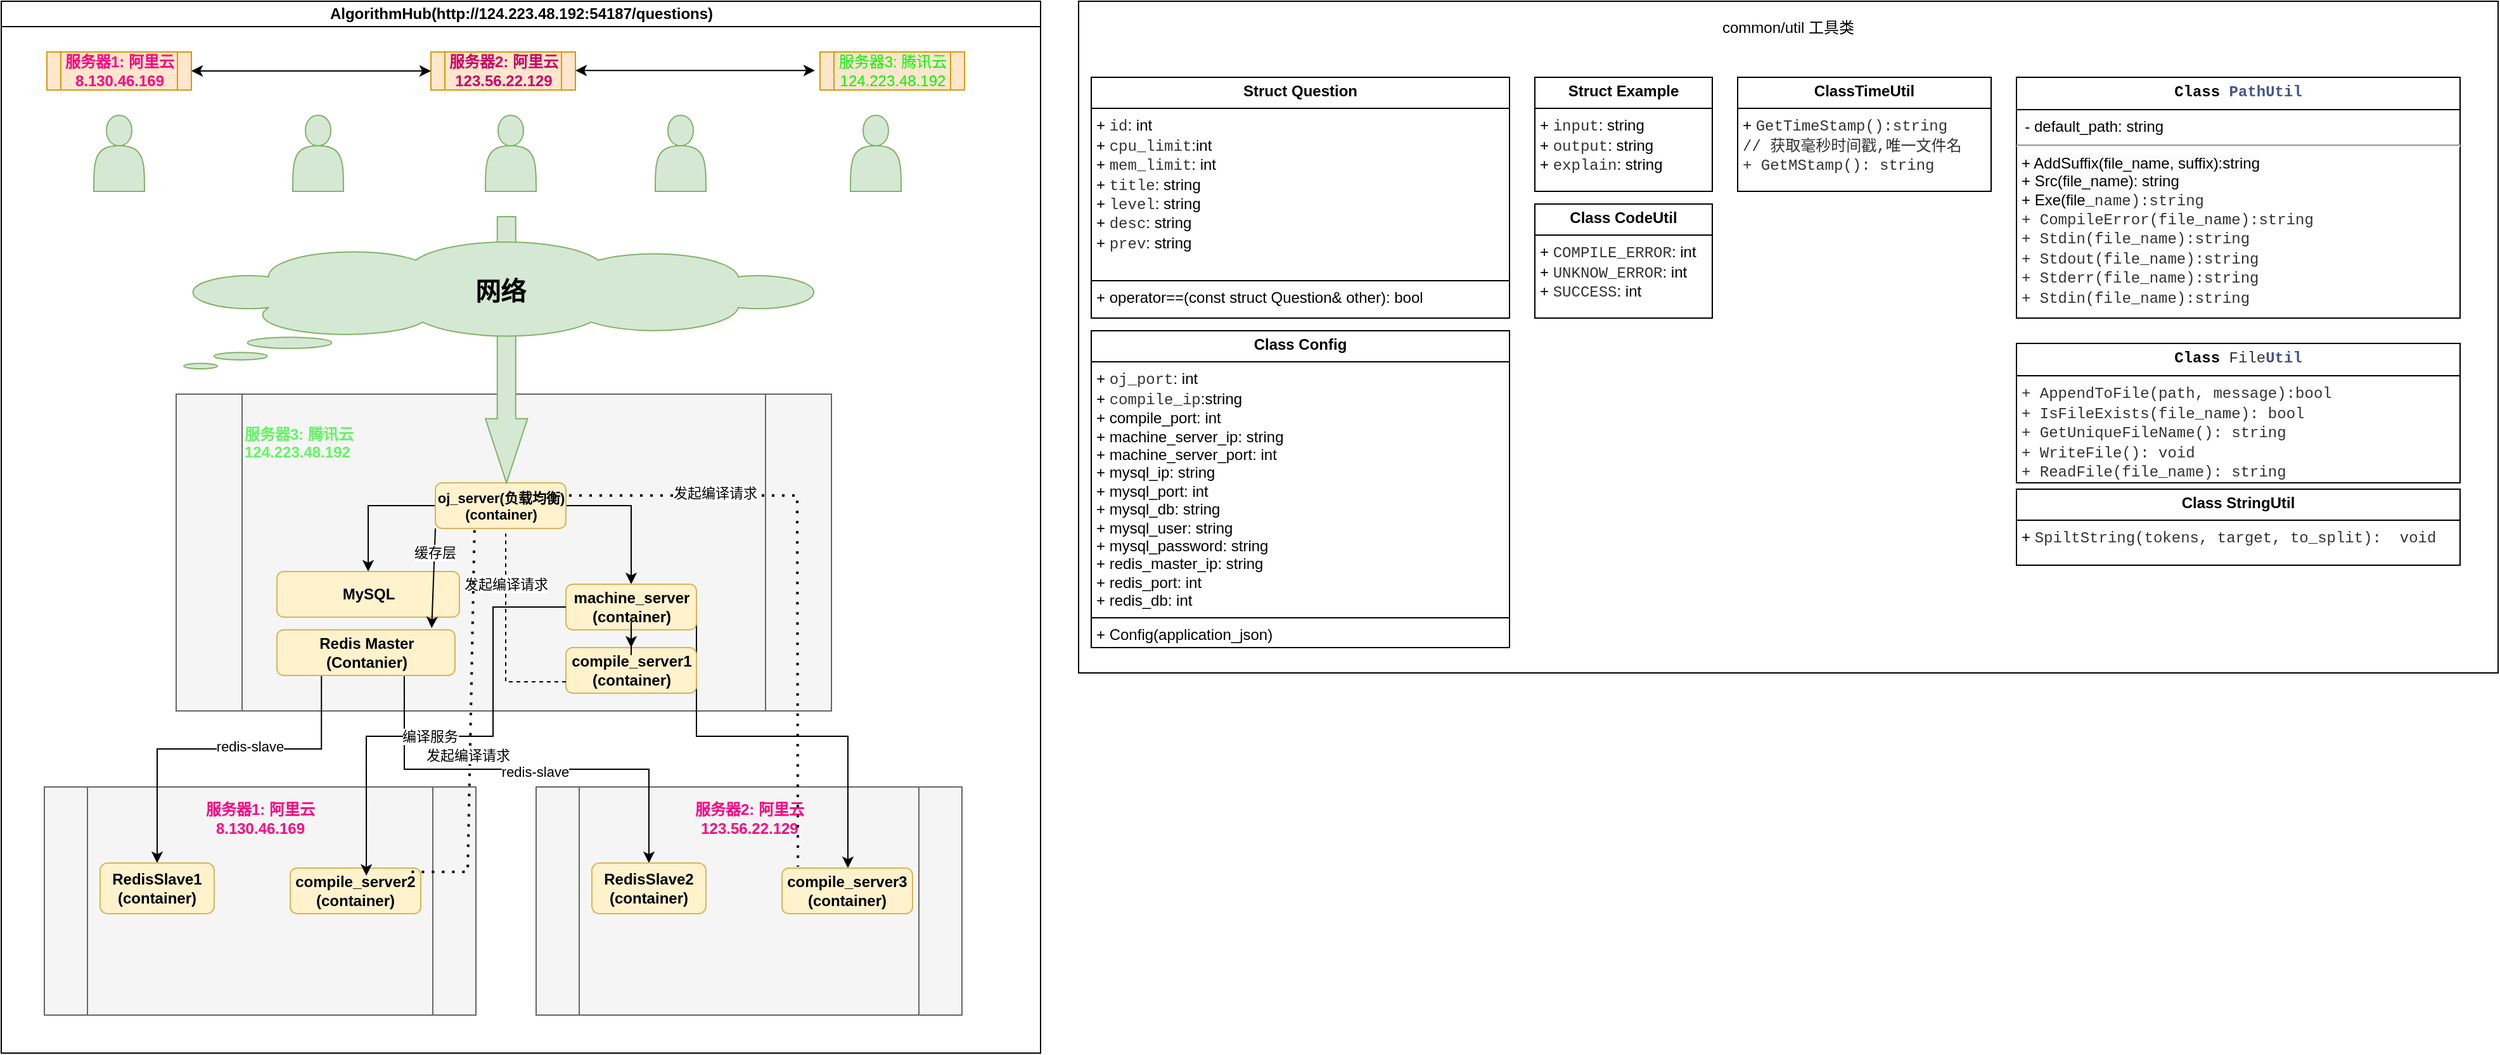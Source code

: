 <mxfile version="24.0.7" type="github">
  <diagram id="prtHgNgQTEPvFCAcTncT" name="Page-1">
    <mxGraphModel dx="2022" dy="622" grid="1" gridSize="10" guides="1" tooltips="1" connect="1" arrows="1" fold="1" page="1" pageScale="1" pageWidth="827" pageHeight="1169" math="0" shadow="0">
      <root>
        <mxCell id="0" />
        <mxCell id="1" parent="0" />
        <mxCell id="dNxyNK7c78bLwvsdeMH5-11" value="AlgorithmHub(http://124.223.48.192:54187/questions)" style="swimlane;html=1;startSize=20;horizontal=1;containerType=tree;glass=0;" parent="1" vertex="1">
          <mxGeometry x="-790" y="30" width="820" height="830" as="geometry" />
        </mxCell>
        <mxCell id="q6-PjsSTL5TGRvUFHwgN-34" value="&lt;div style=&quot;&quot;&gt;&lt;b style=&quot;color: rgb(255, 0, 128); background-color: initial;&quot;&gt;服务器2: 阿里云&lt;/b&gt;&lt;/div&gt;&lt;div&gt;&lt;div style=&quot;&quot;&gt;&lt;b style=&quot;color: rgb(255, 0, 128); background-color: initial;&quot;&gt;123.56.22.129&lt;/b&gt;&lt;/div&gt;&lt;div style=&quot;&quot;&gt;&lt;font color=&quot;#ff0080&quot;&gt;&lt;b&gt;&lt;br&gt;&lt;/b&gt;&lt;/font&gt;&lt;/div&gt;&lt;div style=&quot;&quot;&gt;&lt;font color=&quot;#ff0080&quot;&gt;&lt;b&gt;&lt;br&gt;&lt;/b&gt;&lt;/font&gt;&lt;/div&gt;&lt;div style=&quot;&quot;&gt;&lt;font color=&quot;#ff0080&quot;&gt;&lt;b&gt;&lt;br&gt;&lt;/b&gt;&lt;/font&gt;&lt;/div&gt;&lt;div style=&quot;&quot;&gt;&lt;font color=&quot;#ff0080&quot;&gt;&lt;b&gt;&lt;br&gt;&lt;/b&gt;&lt;/font&gt;&lt;/div&gt;&lt;div style=&quot;&quot;&gt;&lt;font color=&quot;#ff0080&quot;&gt;&lt;b&gt;&lt;br&gt;&lt;/b&gt;&lt;/font&gt;&lt;/div&gt;&lt;div style=&quot;&quot;&gt;&lt;font color=&quot;#ff0080&quot;&gt;&lt;b&gt;&lt;br&gt;&lt;/b&gt;&lt;/font&gt;&lt;/div&gt;&lt;div style=&quot;&quot;&gt;&lt;font color=&quot;#ff0080&quot;&gt;&lt;b&gt;&lt;br&gt;&lt;/b&gt;&lt;/font&gt;&lt;/div&gt;&lt;div style=&quot;&quot;&gt;&lt;font color=&quot;#ff0080&quot;&gt;&lt;b&gt;&lt;br&gt;&lt;/b&gt;&lt;/font&gt;&lt;/div&gt;&lt;div style=&quot;&quot;&gt;&lt;br&gt;&lt;/div&gt;&lt;/div&gt;" style="shape=process;whiteSpace=wrap;html=1;backgroundOutline=1;align=center;fillColor=#f5f5f5;fontColor=#333333;strokeColor=#666666;" vertex="1" parent="dNxyNK7c78bLwvsdeMH5-11">
          <mxGeometry x="422" y="620" width="336" height="180" as="geometry" />
        </mxCell>
        <mxCell id="q6-PjsSTL5TGRvUFHwgN-31" value="&lt;font color=&quot;#ff0080&quot;&gt;&lt;b&gt;服务器1: 阿里云&lt;/b&gt;&lt;/font&gt;&lt;div&gt;&lt;font color=&quot;#ff0080&quot;&gt;&lt;b&gt;8.130.46.169&lt;/b&gt;&lt;/font&gt;&lt;/div&gt;&lt;div&gt;&lt;font color=&quot;#ff0080&quot;&gt;&lt;b&gt;&lt;br&gt;&lt;/b&gt;&lt;/font&gt;&lt;/div&gt;&lt;div&gt;&lt;font color=&quot;#ff0080&quot;&gt;&lt;b&gt;&lt;br&gt;&lt;/b&gt;&lt;/font&gt;&lt;/div&gt;&lt;div&gt;&lt;font color=&quot;#ff0080&quot;&gt;&lt;b&gt;&lt;br&gt;&lt;/b&gt;&lt;/font&gt;&lt;/div&gt;&lt;div&gt;&lt;font color=&quot;#ff0080&quot;&gt;&lt;b&gt;&lt;br&gt;&lt;/b&gt;&lt;/font&gt;&lt;/div&gt;&lt;div&gt;&lt;font color=&quot;#ff0080&quot;&gt;&lt;b&gt;&lt;br&gt;&lt;/b&gt;&lt;/font&gt;&lt;/div&gt;&lt;div&gt;&lt;font color=&quot;#ff0080&quot;&gt;&lt;b&gt;&lt;br&gt;&lt;/b&gt;&lt;/font&gt;&lt;/div&gt;&lt;div&gt;&lt;font color=&quot;#ff0080&quot;&gt;&lt;b&gt;&lt;br&gt;&lt;/b&gt;&lt;/font&gt;&lt;/div&gt;&lt;div&gt;&lt;font color=&quot;#ff0080&quot;&gt;&lt;b&gt;&lt;br&gt;&lt;/b&gt;&lt;/font&gt;&lt;/div&gt;&lt;div&gt;&lt;br&gt;&lt;/div&gt;" style="shape=process;whiteSpace=wrap;html=1;backgroundOutline=1;fillColor=#f5f5f5;fontColor=#333333;strokeColor=#666666;" vertex="1" parent="dNxyNK7c78bLwvsdeMH5-11">
          <mxGeometry x="34" y="620" width="340.5" height="180" as="geometry" />
        </mxCell>
        <mxCell id="q6-PjsSTL5TGRvUFHwgN-4" value="&lt;b style=&quot;&quot;&gt;&lt;font color=&quot;#ff0080&quot;&gt;服务器1: 阿里云&lt;/font&gt;&lt;/b&gt;&lt;div&gt;&lt;b style=&quot;&quot;&gt;&lt;font color=&quot;#ff0080&quot;&gt;8.130.46.169&lt;/font&gt;&lt;/b&gt;&lt;/div&gt;" style="shape=process;whiteSpace=wrap;html=1;backgroundOutline=1;fillColor=#ffe6cc;strokeColor=#d79b00;" vertex="1" parent="dNxyNK7c78bLwvsdeMH5-11">
          <mxGeometry x="36" y="40" width="114" height="30" as="geometry" />
        </mxCell>
        <mxCell id="q6-PjsSTL5TGRvUFHwgN-15" value="&lt;b style=&quot;&quot;&gt;&lt;font color=&quot;#cc0066&quot;&gt;服务器2: 阿里云&lt;/font&gt;&lt;/b&gt;&lt;div&gt;&lt;b style=&quot;&quot;&gt;&lt;font color=&quot;#cc0066&quot;&gt;123.56.22.129&lt;/font&gt;&lt;/b&gt;&lt;/div&gt;" style="shape=process;whiteSpace=wrap;html=1;backgroundOutline=1;fillColor=#ffe6cc;strokeColor=#d79b00;" vertex="1" parent="dNxyNK7c78bLwvsdeMH5-11">
          <mxGeometry x="339" y="40" width="114" height="30" as="geometry" />
        </mxCell>
        <mxCell id="q6-PjsSTL5TGRvUFHwgN-16" value="&lt;font color=&quot;#00f500&quot;&gt;服务器3: 腾讯云&lt;/font&gt;&lt;div&gt;&lt;font color=&quot;#00f500&quot;&gt;124.223.48.192&lt;/font&gt;&lt;/div&gt;" style="shape=process;whiteSpace=wrap;html=1;backgroundOutline=1;fillColor=#ffe6cc;strokeColor=#d79b00;" vertex="1" parent="dNxyNK7c78bLwvsdeMH5-11">
          <mxGeometry x="646" y="40" width="114" height="30" as="geometry" />
        </mxCell>
        <mxCell id="q6-PjsSTL5TGRvUFHwgN-18" value="" style="endArrow=classic;startArrow=classic;html=1;rounded=0;entryX=0;entryY=0.5;entryDx=0;entryDy=0;exitX=1;exitY=0.5;exitDx=0;exitDy=0;" edge="1" parent="dNxyNK7c78bLwvsdeMH5-11" source="q6-PjsSTL5TGRvUFHwgN-4" target="q6-PjsSTL5TGRvUFHwgN-15">
          <mxGeometry width="50" height="50" relative="1" as="geometry">
            <mxPoint x="236" y="100" as="sourcePoint" />
            <mxPoint x="286" y="50" as="targetPoint" />
          </mxGeometry>
        </mxCell>
        <mxCell id="q6-PjsSTL5TGRvUFHwgN-19" value="" style="endArrow=classic;startArrow=classic;html=1;rounded=0;entryX=0;entryY=0.5;entryDx=0;entryDy=0;exitX=1;exitY=0.5;exitDx=0;exitDy=0;" edge="1" parent="dNxyNK7c78bLwvsdeMH5-11">
          <mxGeometry width="50" height="50" relative="1" as="geometry">
            <mxPoint x="453" y="54.66" as="sourcePoint" />
            <mxPoint x="642" y="54.66" as="targetPoint" />
          </mxGeometry>
        </mxCell>
        <mxCell id="q6-PjsSTL5TGRvUFHwgN-20" value="&lt;font color=&quot;#62f562&quot;&gt;&lt;b&gt;服务器3: 腾讯云&lt;/b&gt;&lt;/font&gt;&lt;div&gt;&lt;font color=&quot;#62f562&quot;&gt;&lt;b&gt;124.223.48.192&lt;/b&gt;&lt;/font&gt;&lt;/div&gt;&lt;div&gt;&lt;font color=&quot;#62f562&quot;&gt;&lt;b&gt;&lt;br&gt;&lt;/b&gt;&lt;/font&gt;&lt;/div&gt;&lt;div&gt;&lt;font color=&quot;#62f562&quot;&gt;&lt;b&gt;&lt;br&gt;&lt;/b&gt;&lt;/font&gt;&lt;/div&gt;&lt;div&gt;&lt;font color=&quot;#62f562&quot;&gt;&lt;b&gt;&lt;br&gt;&lt;/b&gt;&lt;/font&gt;&lt;/div&gt;&lt;div&gt;&lt;font color=&quot;#62f562&quot;&gt;&lt;b&gt;&lt;br&gt;&lt;/b&gt;&lt;/font&gt;&lt;/div&gt;&lt;div&gt;&lt;font color=&quot;#62f562&quot;&gt;&lt;b&gt;&lt;br&gt;&lt;/b&gt;&lt;/font&gt;&lt;/div&gt;&lt;div&gt;&lt;font color=&quot;#62f562&quot;&gt;&lt;b&gt;&lt;br&gt;&lt;/b&gt;&lt;/font&gt;&lt;/div&gt;&lt;div&gt;&lt;font color=&quot;#62f562&quot;&gt;&lt;b&gt;&lt;br&gt;&lt;/b&gt;&lt;/font&gt;&lt;/div&gt;&lt;div&gt;&lt;font color=&quot;#62f562&quot;&gt;&lt;b&gt;&lt;br&gt;&lt;/b&gt;&lt;/font&gt;&lt;/div&gt;&lt;div&gt;&lt;font color=&quot;#62f562&quot;&gt;&lt;b&gt;&lt;br&gt;&lt;/b&gt;&lt;/font&gt;&lt;/div&gt;&lt;div&gt;&lt;font color=&quot;#62f562&quot;&gt;&lt;b&gt;&lt;br&gt;&lt;/b&gt;&lt;/font&gt;&lt;/div&gt;&lt;div&gt;&lt;font color=&quot;#62f562&quot;&gt;&lt;b&gt;&lt;br&gt;&lt;/b&gt;&lt;/font&gt;&lt;/div&gt;&lt;div&gt;&lt;br&gt;&lt;/div&gt;" style="shape=process;whiteSpace=wrap;html=1;backgroundOutline=1;align=left;fillColor=#f5f5f5;strokeColor=#666666;fontColor=#333333;" vertex="1" parent="dNxyNK7c78bLwvsdeMH5-11">
          <mxGeometry x="138" y="310" width="517" height="250" as="geometry" />
        </mxCell>
        <mxCell id="q6-PjsSTL5TGRvUFHwgN-44" style="edgeStyle=orthogonalEdgeStyle;rounded=0;orthogonalLoop=1;jettySize=auto;html=1;exitX=0;exitY=0.5;exitDx=0;exitDy=0;" edge="1" parent="dNxyNK7c78bLwvsdeMH5-11" source="q6-PjsSTL5TGRvUFHwgN-21" target="q6-PjsSTL5TGRvUFHwgN-22">
          <mxGeometry relative="1" as="geometry" />
        </mxCell>
        <mxCell id="q6-PjsSTL5TGRvUFHwgN-45" style="edgeStyle=orthogonalEdgeStyle;rounded=0;orthogonalLoop=1;jettySize=auto;html=1;exitX=1;exitY=0.5;exitDx=0;exitDy=0;" edge="1" parent="dNxyNK7c78bLwvsdeMH5-11" source="q6-PjsSTL5TGRvUFHwgN-21" target="q6-PjsSTL5TGRvUFHwgN-26">
          <mxGeometry relative="1" as="geometry" />
        </mxCell>
        <mxCell id="q6-PjsSTL5TGRvUFHwgN-21" value="&lt;font style=&quot;font-size: 11px;&quot;&gt;&lt;b&gt;oj_server(&lt;font style=&quot;font-size: 11px;&quot;&gt;负载均衡&lt;/font&gt;)&lt;/b&gt;&lt;/font&gt;&lt;div style=&quot;font-size: 11px;&quot;&gt;&lt;font style=&quot;font-size: 11px;&quot;&gt;&lt;b&gt;(container)&lt;/b&gt;&lt;/font&gt;&lt;/div&gt;" style="rounded=1;whiteSpace=wrap;html=1;fillColor=#fff2cc;strokeColor=#d6b656;" vertex="1" parent="dNxyNK7c78bLwvsdeMH5-11">
          <mxGeometry x="342.5" y="380" width="103" height="36" as="geometry" />
        </mxCell>
        <mxCell id="q6-PjsSTL5TGRvUFHwgN-22" value="&lt;b&gt;MySQL&lt;/b&gt;" style="rounded=1;whiteSpace=wrap;html=1;fillColor=#fff2cc;strokeColor=#d6b656;" vertex="1" parent="dNxyNK7c78bLwvsdeMH5-11">
          <mxGeometry x="217.5" y="450" width="144" height="36" as="geometry" />
        </mxCell>
        <mxCell id="q6-PjsSTL5TGRvUFHwgN-37" style="edgeStyle=orthogonalEdgeStyle;rounded=0;orthogonalLoop=1;jettySize=auto;html=1;exitX=0.25;exitY=1;exitDx=0;exitDy=0;" edge="1" parent="dNxyNK7c78bLwvsdeMH5-11" source="q6-PjsSTL5TGRvUFHwgN-23" target="q6-PjsSTL5TGRvUFHwgN-32">
          <mxGeometry relative="1" as="geometry">
            <Array as="points">
              <mxPoint x="253" y="590" />
              <mxPoint x="123" y="590" />
            </Array>
          </mxGeometry>
        </mxCell>
        <mxCell id="q6-PjsSTL5TGRvUFHwgN-57" value="redis-slave" style="edgeLabel;html=1;align=center;verticalAlign=middle;resizable=0;points=[];" vertex="1" connectable="0" parent="q6-PjsSTL5TGRvUFHwgN-37">
          <mxGeometry x="-0.175" y="-2" relative="1" as="geometry">
            <mxPoint as="offset" />
          </mxGeometry>
        </mxCell>
        <mxCell id="q6-PjsSTL5TGRvUFHwgN-38" style="edgeStyle=orthogonalEdgeStyle;rounded=0;orthogonalLoop=1;jettySize=auto;html=1;exitX=0.715;exitY=1;exitDx=0;exitDy=0;entryX=0.5;entryY=0;entryDx=0;entryDy=0;exitPerimeter=0;" edge="1" parent="dNxyNK7c78bLwvsdeMH5-11" source="q6-PjsSTL5TGRvUFHwgN-23" target="q6-PjsSTL5TGRvUFHwgN-35">
          <mxGeometry relative="1" as="geometry" />
        </mxCell>
        <mxCell id="q6-PjsSTL5TGRvUFHwgN-58" value="redis-slave" style="edgeLabel;html=1;align=center;verticalAlign=middle;resizable=0;points=[];" vertex="1" connectable="0" parent="q6-PjsSTL5TGRvUFHwgN-38">
          <mxGeometry x="0.034" y="-2" relative="1" as="geometry">
            <mxPoint as="offset" />
          </mxGeometry>
        </mxCell>
        <mxCell id="q6-PjsSTL5TGRvUFHwgN-23" value="&lt;b&gt;Redis Master&lt;/b&gt;&lt;div&gt;&lt;b&gt;(Contanier)&lt;/b&gt;&lt;/div&gt;" style="rounded=1;whiteSpace=wrap;html=1;fillColor=#fff2cc;strokeColor=#d6b656;" vertex="1" parent="dNxyNK7c78bLwvsdeMH5-11">
          <mxGeometry x="217.5" y="496" width="140.5" height="36" as="geometry" />
        </mxCell>
        <mxCell id="q6-PjsSTL5TGRvUFHwgN-41" style="edgeStyle=orthogonalEdgeStyle;rounded=0;orthogonalLoop=1;jettySize=auto;html=1;exitX=1;exitY=0.5;exitDx=0;exitDy=0;" edge="1" parent="dNxyNK7c78bLwvsdeMH5-11" source="q6-PjsSTL5TGRvUFHwgN-26" target="q6-PjsSTL5TGRvUFHwgN-36">
          <mxGeometry relative="1" as="geometry">
            <Array as="points">
              <mxPoint x="548" y="580" />
              <mxPoint x="668" y="580" />
            </Array>
          </mxGeometry>
        </mxCell>
        <mxCell id="q6-PjsSTL5TGRvUFHwgN-26" value="&lt;b&gt;machine_server&lt;/b&gt;&lt;div&gt;&lt;b&gt;(container)&lt;/b&gt;&lt;/div&gt;" style="rounded=1;whiteSpace=wrap;html=1;fillColor=#fff2cc;strokeColor=#d6b656;" vertex="1" parent="dNxyNK7c78bLwvsdeMH5-11">
          <mxGeometry x="445.5" y="460" width="103" height="36" as="geometry" />
        </mxCell>
        <mxCell id="q6-PjsSTL5TGRvUFHwgN-30" value="&lt;b&gt;compile_server1&lt;/b&gt;&lt;div&gt;&lt;b&gt;(container)&lt;/b&gt;&lt;/div&gt;" style="rounded=1;whiteSpace=wrap;html=1;fillColor=#fff2cc;strokeColor=#d6b656;" vertex="1" parent="dNxyNK7c78bLwvsdeMH5-11">
          <mxGeometry x="445.5" y="510" width="103" height="36" as="geometry" />
        </mxCell>
        <mxCell id="q6-PjsSTL5TGRvUFHwgN-32" value="&lt;b&gt;RedisSlave1&lt;/b&gt;&lt;div&gt;&lt;b&gt;(container)&lt;/b&gt;&lt;/div&gt;" style="rounded=1;whiteSpace=wrap;html=1;fillColor=#fff2cc;strokeColor=#d6b656;" vertex="1" parent="dNxyNK7c78bLwvsdeMH5-11">
          <mxGeometry x="78" y="680" width="90" height="40" as="geometry" />
        </mxCell>
        <mxCell id="q6-PjsSTL5TGRvUFHwgN-33" value="&lt;b&gt;compile_server2&lt;/b&gt;&lt;div&gt;&lt;b&gt;(container)&lt;/b&gt;&lt;/div&gt;" style="rounded=1;whiteSpace=wrap;html=1;fillColor=#fff2cc;strokeColor=#d6b656;" vertex="1" parent="dNxyNK7c78bLwvsdeMH5-11">
          <mxGeometry x="228" y="684" width="103" height="36" as="geometry" />
        </mxCell>
        <mxCell id="q6-PjsSTL5TGRvUFHwgN-35" value="&lt;b&gt;RedisSlave2&lt;/b&gt;&lt;div&gt;&lt;b&gt;(container)&lt;/b&gt;&lt;/div&gt;" style="rounded=1;whiteSpace=wrap;html=1;fillColor=#fff2cc;strokeColor=#d6b656;" vertex="1" parent="dNxyNK7c78bLwvsdeMH5-11">
          <mxGeometry x="466" y="680" width="90" height="40" as="geometry" />
        </mxCell>
        <mxCell id="q6-PjsSTL5TGRvUFHwgN-36" value="&lt;b&gt;compile_server3&lt;/b&gt;&lt;div&gt;&lt;b&gt;(container)&lt;/b&gt;&lt;/div&gt;" style="rounded=1;whiteSpace=wrap;html=1;fillColor=#fff2cc;strokeColor=#d6b656;" vertex="1" parent="dNxyNK7c78bLwvsdeMH5-11">
          <mxGeometry x="616" y="684" width="103" height="36" as="geometry" />
        </mxCell>
        <mxCell id="q6-PjsSTL5TGRvUFHwgN-39" style="edgeStyle=orthogonalEdgeStyle;rounded=0;orthogonalLoop=1;jettySize=auto;html=1;exitX=0.5;exitY=1;exitDx=0;exitDy=0;" edge="1" parent="dNxyNK7c78bLwvsdeMH5-11" source="q6-PjsSTL5TGRvUFHwgN-26" target="q6-PjsSTL5TGRvUFHwgN-30">
          <mxGeometry relative="1" as="geometry" />
        </mxCell>
        <mxCell id="q6-PjsSTL5TGRvUFHwgN-40" style="edgeStyle=orthogonalEdgeStyle;rounded=0;orthogonalLoop=1;jettySize=auto;html=1;exitX=0;exitY=0.5;exitDx=0;exitDy=0;entryX=0.583;entryY=0.167;entryDx=0;entryDy=0;entryPerimeter=0;" edge="1" parent="dNxyNK7c78bLwvsdeMH5-11" source="q6-PjsSTL5TGRvUFHwgN-26" target="q6-PjsSTL5TGRvUFHwgN-33">
          <mxGeometry relative="1" as="geometry">
            <Array as="points">
              <mxPoint x="388" y="478" />
              <mxPoint x="388" y="580" />
              <mxPoint x="288" y="580" />
            </Array>
          </mxGeometry>
        </mxCell>
        <mxCell id="q6-PjsSTL5TGRvUFHwgN-60" value="编译服务" style="edgeLabel;html=1;align=center;verticalAlign=middle;resizable=0;points=[];" vertex="1" connectable="0" parent="q6-PjsSTL5TGRvUFHwgN-40">
          <mxGeometry x="0.133" relative="1" as="geometry">
            <mxPoint as="offset" />
          </mxGeometry>
        </mxCell>
        <mxCell id="q6-PjsSTL5TGRvUFHwgN-50" value="" style="endArrow=none;dashed=1;html=1;rounded=0;exitX=0;exitY=0.75;exitDx=0;exitDy=0;" edge="1" parent="dNxyNK7c78bLwvsdeMH5-11" source="q6-PjsSTL5TGRvUFHwgN-30">
          <mxGeometry width="50" height="50" relative="1" as="geometry">
            <mxPoint x="348" y="470" as="sourcePoint" />
            <mxPoint x="398" y="420" as="targetPoint" />
            <Array as="points">
              <mxPoint x="398" y="537" />
            </Array>
          </mxGeometry>
        </mxCell>
        <mxCell id="q6-PjsSTL5TGRvUFHwgN-63" value="发起编译请求" style="edgeLabel;html=1;align=center;verticalAlign=middle;resizable=0;points=[];" vertex="1" connectable="0" parent="q6-PjsSTL5TGRvUFHwgN-50">
          <mxGeometry x="0.52" relative="1" as="geometry">
            <mxPoint as="offset" />
          </mxGeometry>
        </mxCell>
        <mxCell id="q6-PjsSTL5TGRvUFHwgN-52" value="" style="endArrow=none;dashed=1;html=1;dashPattern=1 3;strokeWidth=2;rounded=0;entryX=0.3;entryY=0.981;entryDx=0;entryDy=0;entryPerimeter=0;exitX=0.929;exitY=0.065;exitDx=0;exitDy=0;exitPerimeter=0;" edge="1" parent="dNxyNK7c78bLwvsdeMH5-11">
          <mxGeometry width="50" height="50" relative="1" as="geometry">
            <mxPoint x="323.687" y="687.02" as="sourcePoint" />
            <mxPoint x="373.4" y="415.996" as="targetPoint" />
            <Array as="points">
              <mxPoint x="368" y="687" />
            </Array>
          </mxGeometry>
        </mxCell>
        <mxCell id="q6-PjsSTL5TGRvUFHwgN-61" value="发起编译请求" style="edgeLabel;html=1;align=center;verticalAlign=middle;resizable=0;points=[];" vertex="1" connectable="0" parent="q6-PjsSTL5TGRvUFHwgN-52">
          <mxGeometry x="-0.133" y="2" relative="1" as="geometry">
            <mxPoint as="offset" />
          </mxGeometry>
        </mxCell>
        <mxCell id="q6-PjsSTL5TGRvUFHwgN-53" value="" style="endArrow=none;dashed=1;html=1;dashPattern=1 3;strokeWidth=2;rounded=0;entryX=0.122;entryY=-0.031;entryDx=0;entryDy=0;entryPerimeter=0;" edge="1" parent="dNxyNK7c78bLwvsdeMH5-11" target="q6-PjsSTL5TGRvUFHwgN-36">
          <mxGeometry width="50" height="50" relative="1" as="geometry">
            <mxPoint x="448" y="390" as="sourcePoint" />
            <mxPoint x="498" y="340" as="targetPoint" />
            <Array as="points">
              <mxPoint x="628" y="390" />
            </Array>
          </mxGeometry>
        </mxCell>
        <mxCell id="q6-PjsSTL5TGRvUFHwgN-62" value="发起编译请求" style="edgeLabel;html=1;align=center;verticalAlign=middle;resizable=0;points=[];" vertex="1" connectable="0" parent="q6-PjsSTL5TGRvUFHwgN-53">
          <mxGeometry x="-0.516" y="2" relative="1" as="geometry">
            <mxPoint as="offset" />
          </mxGeometry>
        </mxCell>
        <mxCell id="q6-PjsSTL5TGRvUFHwgN-54" value="" style="endArrow=classic;html=1;rounded=0;exitX=0;exitY=1;exitDx=0;exitDy=0;entryX=0.869;entryY=-0.038;entryDx=0;entryDy=0;entryPerimeter=0;" edge="1" parent="dNxyNK7c78bLwvsdeMH5-11" source="q6-PjsSTL5TGRvUFHwgN-21" target="q6-PjsSTL5TGRvUFHwgN-23">
          <mxGeometry width="50" height="50" relative="1" as="geometry">
            <mxPoint x="428" y="570" as="sourcePoint" />
            <mxPoint x="478" y="520" as="targetPoint" />
          </mxGeometry>
        </mxCell>
        <mxCell id="q6-PjsSTL5TGRvUFHwgN-56" value="缓存层" style="edgeLabel;html=1;align=center;verticalAlign=middle;resizable=0;points=[];" vertex="1" connectable="0" parent="q6-PjsSTL5TGRvUFHwgN-54">
          <mxGeometry x="-0.526" relative="1" as="geometry">
            <mxPoint as="offset" />
          </mxGeometry>
        </mxCell>
        <mxCell id="q6-PjsSTL5TGRvUFHwgN-64" value="" style="shape=actor;whiteSpace=wrap;html=1;fillColor=#d5e8d4;strokeColor=#82b366;" vertex="1" parent="dNxyNK7c78bLwvsdeMH5-11">
          <mxGeometry x="382" y="90" width="40" height="60" as="geometry" />
        </mxCell>
        <mxCell id="q6-PjsSTL5TGRvUFHwgN-65" value="" style="shape=actor;whiteSpace=wrap;html=1;fillColor=#d5e8d4;strokeColor=#82b366;" vertex="1" parent="dNxyNK7c78bLwvsdeMH5-11">
          <mxGeometry x="516" y="90" width="40" height="60" as="geometry" />
        </mxCell>
        <mxCell id="q6-PjsSTL5TGRvUFHwgN-66" value="" style="shape=actor;whiteSpace=wrap;html=1;fillColor=#d5e8d4;strokeColor=#82b366;" vertex="1" parent="dNxyNK7c78bLwvsdeMH5-11">
          <mxGeometry x="230" y="90" width="40" height="60" as="geometry" />
        </mxCell>
        <mxCell id="q6-PjsSTL5TGRvUFHwgN-67" value="" style="shape=actor;whiteSpace=wrap;html=1;fillColor=#d5e8d4;strokeColor=#82b366;" vertex="1" parent="dNxyNK7c78bLwvsdeMH5-11">
          <mxGeometry x="670" y="90" width="40" height="60" as="geometry" />
        </mxCell>
        <mxCell id="q6-PjsSTL5TGRvUFHwgN-73" value="" style="shape=singleArrow;direction=south;whiteSpace=wrap;html=1;arrowWidth=0.438;arrowSize=0.241;fillColor=#d5e8d4;strokeColor=#82b366;" vertex="1" parent="dNxyNK7c78bLwvsdeMH5-11">
          <mxGeometry x="382" y="170" width="33.25" height="210" as="geometry" />
        </mxCell>
        <mxCell id="q6-PjsSTL5TGRvUFHwgN-68" value="" style="shape=actor;whiteSpace=wrap;html=1;fillColor=#d5e8d4;strokeColor=#82b366;" vertex="1" parent="dNxyNK7c78bLwvsdeMH5-11">
          <mxGeometry x="73" y="90" width="40" height="60" as="geometry" />
        </mxCell>
        <mxCell id="q6-PjsSTL5TGRvUFHwgN-72" value="&lt;font style=&quot;font-size: 20px;&quot;&gt;&lt;b&gt;网络&lt;/b&gt;&lt;/font&gt;&lt;div&gt;&lt;font style=&quot;font-size: 20px;&quot;&gt;&lt;b&gt;&lt;br&gt;&lt;/b&gt;&lt;/font&gt;&lt;/div&gt;" style="whiteSpace=wrap;html=1;shape=mxgraph.basic.cloud_callout;fillColor=#d5e8d4;strokeColor=#82b366;" vertex="1" parent="dNxyNK7c78bLwvsdeMH5-11">
          <mxGeometry x="144" y="190" width="500" height="100" as="geometry" />
        </mxCell>
        <mxCell id="q6-PjsSTL5TGRvUFHwgN-80" value="common/util 工具类&lt;div&gt;&lt;br&gt;&lt;/div&gt;&lt;div&gt;&lt;br&gt;&lt;/div&gt;&lt;div&gt;&lt;br&gt;&lt;/div&gt;&lt;div&gt;&lt;br&gt;&lt;/div&gt;&lt;div&gt;&lt;br&gt;&lt;/div&gt;&lt;div&gt;&lt;br&gt;&lt;/div&gt;&lt;div&gt;&lt;br&gt;&lt;/div&gt;&lt;div&gt;&lt;br&gt;&lt;/div&gt;&lt;div&gt;&lt;br&gt;&lt;/div&gt;&lt;div&gt;&lt;br&gt;&lt;/div&gt;&lt;div&gt;&lt;br&gt;&lt;/div&gt;&lt;div&gt;&lt;br&gt;&lt;/div&gt;&lt;div&gt;&lt;br&gt;&lt;/div&gt;&lt;div&gt;&lt;br&gt;&lt;/div&gt;&lt;div&gt;&lt;br&gt;&lt;/div&gt;&lt;div&gt;&lt;br&gt;&lt;/div&gt;&lt;div&gt;&lt;br&gt;&lt;/div&gt;&lt;div&gt;&lt;br&gt;&lt;/div&gt;&lt;div&gt;&lt;br&gt;&lt;/div&gt;&lt;div&gt;&lt;br&gt;&lt;/div&gt;&lt;div&gt;&lt;br&gt;&lt;/div&gt;&lt;div&gt;&lt;br&gt;&lt;/div&gt;&lt;div&gt;&lt;br&gt;&lt;/div&gt;&lt;div&gt;&lt;br&gt;&lt;/div&gt;&lt;div&gt;&lt;br&gt;&lt;/div&gt;&lt;div&gt;&lt;br&gt;&lt;/div&gt;&lt;div&gt;&lt;br&gt;&lt;/div&gt;&lt;div&gt;&lt;br&gt;&lt;/div&gt;&lt;div&gt;&lt;br&gt;&lt;/div&gt;&lt;div&gt;&lt;br&gt;&lt;/div&gt;&lt;div&gt;&lt;br&gt;&lt;/div&gt;&lt;div&gt;&lt;br&gt;&lt;/div&gt;&lt;div&gt;&lt;br&gt;&lt;/div&gt;&lt;div&gt;&lt;br&gt;&lt;/div&gt;" style="whiteSpace=wrap;html=1;" vertex="1" parent="1">
          <mxGeometry x="60" y="30" width="1120" height="530" as="geometry" />
        </mxCell>
        <mxCell id="q6-PjsSTL5TGRvUFHwgN-81" value="&lt;p style=&quot;margin:0px;margin-top:4px;text-align:center;&quot;&gt;&lt;b&gt;Struct&lt;/b&gt;&lt;b style=&quot;background-color: initial;&quot;&gt;&amp;nbsp;Question&lt;/b&gt;&lt;/p&gt;&lt;hr size=&quot;1&quot; style=&quot;border-style:solid;&quot;&gt;&lt;p style=&quot;margin:0px;margin-left:4px;&quot;&gt;+&amp;nbsp;&lt;span style=&quot;color: rgb(51, 51, 51); font-family: consolas, Courier, &amp;quot;MS Courier New&amp;quot;, monospace; white-space: pre; background-color: rgb(255, 255, 255);&quot;&gt;id&lt;/span&gt;: int&lt;/p&gt;&lt;p style=&quot;margin:0px;margin-left:4px;&quot;&gt;+&amp;nbsp;&lt;span style=&quot;color: rgb(51, 51, 51); font-family: consolas, Courier, &amp;quot;MS Courier New&amp;quot;, monospace; white-space: pre; background-color: rgb(255, 255, 255);&quot;&gt;cpu_limit&lt;/span&gt;:int&lt;/p&gt;&lt;p style=&quot;margin:0px;margin-left:4px;&quot;&gt;+&amp;nbsp;&lt;span style=&quot;color: rgb(51, 51, 51); font-family: consolas, Courier, &amp;quot;MS Courier New&amp;quot;, monospace; white-space: pre; background-color: rgb(255, 255, 255);&quot;&gt;mem_limit&lt;/span&gt;: int&lt;/p&gt;&lt;p style=&quot;margin:0px;margin-left:4px;&quot;&gt;+&amp;nbsp;&lt;span style=&quot;color: rgb(51, 51, 51); font-family: consolas, Courier, &amp;quot;MS Courier New&amp;quot;, monospace; white-space: pre; background-color: rgb(255, 255, 255);&quot;&gt;title&lt;/span&gt;: string&lt;/p&gt;&lt;p style=&quot;margin: 0px 0px 0px 4px;&quot;&gt;+&amp;nbsp;&lt;span style=&quot;color: rgb(51, 51, 51); font-family: consolas, Courier, &amp;quot;MS Courier New&amp;quot;, monospace; white-space: pre; background-color: rgb(255, 255, 255);&quot;&gt;level&lt;/span&gt;: string&lt;/p&gt;&lt;p style=&quot;margin: 0px 0px 0px 4px;&quot;&gt;+&amp;nbsp;&lt;span style=&quot;color: rgb(51, 51, 51); font-family: consolas, Courier, &amp;quot;MS Courier New&amp;quot;, monospace; white-space: pre; background-color: rgb(255, 255, 255);&quot;&gt;desc&lt;/span&gt;: string&lt;/p&gt;&lt;p style=&quot;margin: 0px 0px 0px 4px;&quot;&gt;+&amp;nbsp;&lt;span style=&quot;color: rgb(51, 51, 51); font-family: consolas, Courier, &amp;quot;MS Courier New&amp;quot;, monospace; white-space: pre; background-color: rgb(255, 255, 255);&quot;&gt;prev&lt;/span&gt;: string&lt;/p&gt;&lt;p style=&quot;margin: 0px 0px 0px 4px;&quot;&gt;&lt;br&gt;&lt;/p&gt;&lt;hr size=&quot;1&quot; style=&quot;border-style:solid;&quot;&gt;&lt;p style=&quot;margin:0px;margin-left:4px;&quot;&gt;+ operator==(const struct Question&amp;amp; other): bool&lt;/p&gt;" style="verticalAlign=top;align=left;overflow=fill;html=1;whiteSpace=wrap;" vertex="1" parent="1">
          <mxGeometry x="70" y="90" width="330" height="190" as="geometry" />
        </mxCell>
        <mxCell id="q6-PjsSTL5TGRvUFHwgN-82" value="&lt;p style=&quot;margin:0px;margin-top:4px;text-align:center;&quot;&gt;&lt;b&gt;Struct&lt;/b&gt;&lt;b style=&quot;background-color: initial;&quot;&gt;&amp;nbsp;Example&lt;/b&gt;&lt;/p&gt;&lt;hr size=&quot;1&quot; style=&quot;border-style:solid;&quot;&gt;&lt;p style=&quot;margin:0px;margin-left:4px;&quot;&gt;&lt;span style=&quot;background-color: initial;&quot;&gt;+&amp;nbsp;&lt;/span&gt;&lt;span style=&quot;color: rgb(51, 51, 51); font-family: consolas, Courier, &amp;quot;MS Courier New&amp;quot;, monospace; white-space: pre; background-color: rgb(255, 255, 255);&quot;&gt;input&lt;/span&gt;&lt;span style=&quot;background-color: initial;&quot;&gt;: string&lt;/span&gt;&lt;br&gt;&lt;/p&gt;&lt;p style=&quot;margin: 0px 0px 0px 4px;&quot;&gt;+&amp;nbsp;&lt;span style=&quot;color: rgb(51, 51, 51); font-family: consolas, Courier, &amp;quot;MS Courier New&amp;quot;, monospace; white-space: pre; background-color: rgb(255, 255, 255);&quot;&gt;output&lt;/span&gt;: string&lt;/p&gt;&lt;p style=&quot;margin: 0px 0px 0px 4px;&quot;&gt;+&amp;nbsp;&lt;span style=&quot;color: rgb(51, 51, 51); font-family: consolas, Courier, &amp;quot;MS Courier New&amp;quot;, monospace; white-space: pre; background-color: rgb(255, 255, 255);&quot;&gt;explain&lt;/span&gt;: string&lt;/p&gt;&lt;p style=&quot;margin: 0px 0px 0px 4px;&quot;&gt;&lt;br&gt;&lt;/p&gt;" style="verticalAlign=top;align=left;overflow=fill;html=1;whiteSpace=wrap;" vertex="1" parent="1">
          <mxGeometry x="420" y="90" width="140" height="90" as="geometry" />
        </mxCell>
        <mxCell id="q6-PjsSTL5TGRvUFHwgN-83" value="&lt;p style=&quot;margin:0px;margin-top:4px;text-align:center;&quot;&gt;&lt;b&gt;Class CodeUtil&lt;/b&gt;&lt;/p&gt;&lt;hr size=&quot;1&quot; style=&quot;border-style:solid;&quot;&gt;&lt;p style=&quot;margin:0px;margin-left:4px;&quot;&gt;&lt;span style=&quot;background-color: initial;&quot;&gt;+ &lt;/span&gt;&lt;font face=&quot;consolas, Courier, MS Courier New, monospace&quot; color=&quot;#333333&quot;&gt;&lt;span style=&quot;white-space: pre; background-color: rgb(255, 255, 255);&quot;&gt;COMPILE_ERROR&lt;/span&gt;&lt;/font&gt;&lt;span style=&quot;background-color: initial;&quot;&gt;: int&lt;/span&gt;&lt;br&gt;&lt;/p&gt;&lt;p style=&quot;margin: 0px 0px 0px 4px;&quot;&gt;+&amp;nbsp;&lt;span style=&quot;color: rgb(51, 51, 51); font-family: consolas, Courier, &amp;quot;MS Courier New&amp;quot;, monospace; white-space: pre; background-color: rgb(255, 255, 255);&quot;&gt;UNKNOW_ERROR&lt;/span&gt;: int&lt;/p&gt;&lt;p style=&quot;margin: 0px 0px 0px 4px;&quot;&gt;+&amp;nbsp;&lt;span style=&quot;color: rgb(51, 51, 51); font-family: consolas, Courier, &amp;quot;MS Courier New&amp;quot;, monospace; white-space: pre; background-color: rgb(255, 255, 255);&quot;&gt;SUCCESS&lt;/span&gt;: int&lt;/p&gt;&lt;p style=&quot;margin: 0px 0px 0px 4px;&quot;&gt;&lt;br&gt;&lt;/p&gt;" style="verticalAlign=top;align=left;overflow=fill;html=1;whiteSpace=wrap;" vertex="1" parent="1">
          <mxGeometry x="420" y="190" width="140" height="90" as="geometry" />
        </mxCell>
        <mxCell id="q6-PjsSTL5TGRvUFHwgN-84" value="&lt;p style=&quot;margin:0px;margin-top:4px;text-align:center;&quot;&gt;&lt;b style=&quot;background-color: initial;&quot;&gt;ClassTimeUtil&lt;/b&gt;&lt;/p&gt;&lt;hr size=&quot;1&quot; style=&quot;border-style:solid;&quot;&gt;&lt;p style=&quot;margin:0px;margin-left:4px;&quot;&gt;&lt;span style=&quot;background-color: initial;&quot;&gt;+ &lt;/span&gt;&lt;font face=&quot;consolas, Courier, MS Courier New, monospace&quot; color=&quot;#333333&quot;&gt;&lt;span style=&quot;white-space: pre; background-color: rgb(255, 255, 255);&quot;&gt;GetTimeStamp():string&lt;/span&gt;&lt;/font&gt;&lt;/p&gt;&lt;p style=&quot;margin:0px;margin-left:4px;&quot;&gt;&lt;font face=&quot;consolas, Courier, MS Courier New, monospace&quot; color=&quot;#333333&quot;&gt;&lt;span style=&quot;white-space: pre; background-color: rgb(255, 255, 255);&quot;&gt;// 获取毫秒时间戳,唯一文件名&lt;/span&gt;&lt;/font&gt;&lt;/p&gt;&lt;p style=&quot;margin:0px;margin-left:4px;&quot;&gt;&lt;font face=&quot;consolas, Courier, MS Courier New, monospace&quot; color=&quot;#333333&quot;&gt;&lt;span style=&quot;white-space: pre; background-color: rgb(255, 255, 255);&quot;&gt;+ GetMStamp(): string &lt;/span&gt;&lt;/font&gt;&lt;/p&gt;" style="verticalAlign=top;align=left;overflow=fill;html=1;whiteSpace=wrap;" vertex="1" parent="1">
          <mxGeometry x="580" y="90" width="200" height="90" as="geometry" />
        </mxCell>
        <mxCell id="q6-PjsSTL5TGRvUFHwgN-85" value="&lt;p style=&quot;margin:0px;margin-top:4px;text-align:center;&quot;&gt;&lt;span style=&quot;box-sizing: inherit; font-weight: bold; font-family: consolas, Courier, &amp;quot;MS Courier New&amp;quot;, monospace; text-align: left; white-space: pre; background-color: rgb(255, 255, 255);&quot; class=&quot;k&quot;&gt;Class&lt;/span&gt;&lt;span style=&quot;color: rgb(51, 51, 51); font-family: consolas, Courier, &amp;quot;MS Courier New&amp;quot;, monospace; text-align: left; white-space: pre; background-color: rgb(255, 255, 255);&quot;&gt; &lt;/span&gt;&lt;span style=&quot;box-sizing: inherit; color: rgb(68, 85, 136); font-weight: bold; font-family: consolas, Courier, &amp;quot;MS Courier New&amp;quot;, monospace; text-align: left; white-space: pre; background-color: rgb(255, 255, 255);&quot; class=&quot;nc&quot;&gt;PathUtil&lt;/span&gt;&lt;br&gt;&lt;/p&gt;&lt;hr size=&quot;1&quot; style=&quot;border-style:solid;&quot;&gt;&amp;nbsp; - default_path: string&lt;br&gt;&lt;hr&gt;&lt;p style=&quot;margin:0px;margin-left:4px;&quot;&gt;&lt;span style=&quot;background-color: rgb(251, 251, 251);&quot;&gt;+ AddSuffix(file_name, suffix):string&lt;/span&gt;&lt;/p&gt;&lt;p style=&quot;margin:0px;margin-left:4px;&quot;&gt;&lt;span style=&quot;background-color: rgb(251, 251, 251);&quot;&gt;+ Src(file_name): string&lt;/span&gt;&lt;/p&gt;&lt;p style=&quot;margin:0px;margin-left:4px;&quot;&gt;&lt;span style=&quot;background-color: rgb(251, 251, 251);&quot;&gt;+ Exe(file&lt;/span&gt;&lt;font face=&quot;consolas, Courier, MS Courier New, monospace&quot; color=&quot;#333333&quot;&gt;&lt;span style=&quot;white-space: pre; background-color: rgb(255, 255, 255);&quot;&gt;_name):string&lt;/span&gt;&lt;/font&gt;&lt;/p&gt;&lt;p style=&quot;margin:0px;margin-left:4px;&quot;&gt;&lt;font face=&quot;consolas, Courier, MS Courier New, monospace&quot; color=&quot;#333333&quot;&gt;&lt;span style=&quot;white-space: pre; background-color: rgb(255, 255, 255);&quot;&gt;+ CompileError(file_name):string&lt;/span&gt;&lt;/font&gt;&lt;/p&gt;&lt;p style=&quot;margin:0px;margin-left:4px;&quot;&gt;&lt;font face=&quot;consolas, Courier, MS Courier New, monospace&quot; color=&quot;#333333&quot;&gt;&lt;span style=&quot;white-space: pre; background-color: rgb(255, 255, 255);&quot;&gt;+ Stdin(file_name):string&lt;/span&gt;&lt;/font&gt;&lt;/p&gt;&lt;p style=&quot;margin: 0px 0px 0px 4px;&quot;&gt;&lt;font face=&quot;consolas, Courier, MS Courier New, monospace&quot; color=&quot;#333333&quot;&gt;&lt;span style=&quot;white-space: pre; background-color: rgb(255, 255, 255);&quot;&gt;+ Stdout(file_name):string&lt;/span&gt;&lt;/font&gt;&lt;/p&gt;&lt;div&gt;&lt;p style=&quot;margin: 0px 0px 0px 4px;&quot;&gt;&lt;font face=&quot;consolas, Courier, MS Courier New, monospace&quot; color=&quot;#333333&quot;&gt;&lt;span style=&quot;white-space: pre; background-color: rgb(255, 255, 255);&quot;&gt;+ Stderr(file_name):string&lt;/span&gt;&lt;/font&gt;&lt;/p&gt;&lt;/div&gt;&lt;div&gt;&lt;p style=&quot;margin: 0px 0px 0px 4px;&quot;&gt;&lt;font face=&quot;consolas, Courier, MS Courier New, monospace&quot; color=&quot;#333333&quot;&gt;&lt;span style=&quot;white-space: pre; background-color: rgb(255, 255, 255);&quot;&gt;+ Stdin(file_name):string&lt;/span&gt;&lt;/font&gt;&lt;/p&gt;&lt;/div&gt;" style="verticalAlign=top;align=left;overflow=fill;html=1;whiteSpace=wrap;" vertex="1" parent="1">
          <mxGeometry x="800" y="90" width="350" height="190" as="geometry" />
        </mxCell>
        <mxCell id="q6-PjsSTL5TGRvUFHwgN-86" value="&lt;p style=&quot;margin:0px;margin-top:4px;text-align:center;&quot;&gt;&lt;span style=&quot;box-sizing: inherit; font-weight: bold; font-family: consolas, Courier, &amp;quot;MS Courier New&amp;quot;, monospace; text-align: left; white-space: pre; background-color: rgb(255, 255, 255);&quot; class=&quot;k&quot;&gt;Class&lt;/span&gt;&lt;span style=&quot;color: rgb(51, 51, 51); font-family: consolas, Courier, &amp;quot;MS Courier New&amp;quot;, monospace; text-align: left; white-space: pre; background-color: rgb(255, 255, 255);&quot;&gt; File&lt;/span&gt;&lt;span style=&quot;box-sizing: inherit; color: rgb(68, 85, 136); font-weight: bold; font-family: consolas, Courier, &amp;quot;MS Courier New&amp;quot;, monospace; text-align: left; white-space: pre; background-color: rgb(255, 255, 255);&quot; class=&quot;nc&quot;&gt;Util&lt;/span&gt;&lt;br&gt;&lt;/p&gt;&lt;hr size=&quot;1&quot; style=&quot;border-style:solid;&quot;&gt;&lt;p style=&quot;margin:0px;margin-left:4px;&quot;&gt;&lt;font face=&quot;consolas, Courier, MS Courier New, monospace&quot; color=&quot;#333333&quot;&gt;&lt;span style=&quot;white-space: pre; background-color: rgb(255, 255, 255);&quot;&gt;+ AppendToFile(path, message):bool&lt;/span&gt;&lt;/font&gt;&lt;/p&gt;&lt;p style=&quot;margin:0px;margin-left:4px;&quot;&gt;&lt;font face=&quot;consolas, Courier, MS Courier New, monospace&quot; color=&quot;#333333&quot;&gt;&lt;span style=&quot;white-space: pre; background-color: rgb(255, 255, 255);&quot;&gt;+ IsFileExists(file_name): bool&lt;/span&gt;&lt;/font&gt;&lt;/p&gt;&lt;p style=&quot;margin:0px;margin-left:4px;&quot;&gt;&lt;font face=&quot;consolas, Courier, MS Courier New, monospace&quot; color=&quot;#333333&quot;&gt;&lt;span style=&quot;white-space: pre; background-color: rgb(255, 255, 255);&quot;&gt;+ GetUniqueFileName(): string&lt;/span&gt;&lt;/font&gt;&lt;/p&gt;&lt;p style=&quot;margin:0px;margin-left:4px;&quot;&gt;&lt;font face=&quot;consolas, Courier, MS Courier New, monospace&quot; color=&quot;#333333&quot;&gt;&lt;span style=&quot;white-space: pre; background-color: rgb(255, 255, 255);&quot;&gt;+ WriteFile(): void&lt;/span&gt;&lt;/font&gt;&lt;/p&gt;&lt;p style=&quot;margin:0px;margin-left:4px;&quot;&gt;&lt;font face=&quot;consolas, Courier, MS Courier New, monospace&quot; color=&quot;#333333&quot;&gt;&lt;span style=&quot;white-space: pre; background-color: rgb(255, 255, 255);&quot;&gt;+ ReadFile(file_name): string&lt;/span&gt;&lt;/font&gt;&lt;/p&gt;&lt;p style=&quot;margin:0px;margin-left:4px;&quot;&gt;&lt;br&gt;&lt;/p&gt;" style="verticalAlign=top;align=left;overflow=fill;html=1;whiteSpace=wrap;" vertex="1" parent="1">
          <mxGeometry x="800" y="300" width="350" height="110" as="geometry" />
        </mxCell>
        <mxCell id="q6-PjsSTL5TGRvUFHwgN-87" value="&lt;p style=&quot;margin:0px;margin-top:4px;text-align:center;&quot;&gt;&lt;b&gt;Class Config&lt;/b&gt;&lt;/p&gt;&lt;hr size=&quot;1&quot; style=&quot;border-style:solid;&quot;&gt;&lt;p style=&quot;margin:0px;margin-left:4px;&quot;&gt;+&amp;nbsp;&lt;span style=&quot;color: rgb(51, 51, 51); font-family: consolas, Courier, &amp;quot;MS Courier New&amp;quot;, monospace; white-space: pre; background-color: rgb(255, 255, 255);&quot;&gt;oj_port&lt;/span&gt;: int&lt;/p&gt;&lt;p style=&quot;margin:0px;margin-left:4px;&quot;&gt;+ &lt;font face=&quot;consolas, Courier, MS Courier New, monospace&quot; color=&quot;#333333&quot;&gt;&lt;span style=&quot;white-space: pre; background-color: rgb(255, 255, 255);&quot;&gt;compile_ip&lt;/span&gt;&lt;/font&gt;:string&lt;/p&gt;&lt;p style=&quot;margin:0px;margin-left:4px;&quot;&gt;+ compile_port: int&lt;/p&gt;&lt;p style=&quot;margin:0px;margin-left:4px;&quot;&gt;+ machine_server_ip: string&lt;/p&gt;&lt;p style=&quot;margin:0px;margin-left:4px;&quot;&gt;+ machine_server_port: int&lt;/p&gt;&lt;p style=&quot;margin:0px;margin-left:4px;&quot;&gt;+ mysql_ip: string&lt;/p&gt;&lt;p style=&quot;margin:0px;margin-left:4px;&quot;&gt;+ mysql_port: int&lt;/p&gt;&lt;p style=&quot;margin:0px;margin-left:4px;&quot;&gt;+ mysql_db: string&lt;/p&gt;&lt;p style=&quot;margin:0px;margin-left:4px;&quot;&gt;+ mysql_user: string&lt;/p&gt;&lt;p style=&quot;margin:0px;margin-left:4px;&quot;&gt;+ mysql_password: string&lt;/p&gt;&lt;p style=&quot;margin:0px;margin-left:4px;&quot;&gt;+ redis_master_ip: string&lt;/p&gt;&lt;p style=&quot;margin:0px;margin-left:4px;&quot;&gt;+ redis_port: int&lt;/p&gt;&lt;p style=&quot;margin:0px;margin-left:4px;&quot;&gt;+ redis_db: int&lt;/p&gt;&lt;hr size=&quot;1&quot; style=&quot;border-style:solid;&quot;&gt;&lt;p style=&quot;margin:0px;margin-left:4px;&quot;&gt;+ Config(application_json)&amp;nbsp;&lt;/p&gt;" style="verticalAlign=top;align=left;overflow=fill;html=1;whiteSpace=wrap;" vertex="1" parent="1">
          <mxGeometry x="70" y="290" width="330" height="250" as="geometry" />
        </mxCell>
        <mxCell id="q6-PjsSTL5TGRvUFHwgN-88" value="&lt;p style=&quot;margin:0px;margin-top:4px;text-align:center;&quot;&gt;&lt;b style=&quot;background-color: initial;&quot;&gt;Class StringUtil&lt;/b&gt;&lt;/p&gt;&lt;hr size=&quot;1&quot; style=&quot;border-style:solid;&quot;&gt;&lt;p style=&quot;margin:0px;margin-left:4px;&quot;&gt;&lt;span style=&quot;background-color: initial;&quot;&gt;+&amp;nbsp;&lt;/span&gt;&lt;font face=&quot;consolas, Courier, MS Courier New, monospace&quot; color=&quot;#333333&quot;&gt;&lt;span style=&quot;white-space: pre; background-color: rgb(255, 255, 255);&quot;&gt;SpiltString(tokens, target, to_split):  void&lt;/span&gt;&lt;/font&gt;&lt;/p&gt;" style="verticalAlign=top;align=left;overflow=fill;html=1;whiteSpace=wrap;" vertex="1" parent="1">
          <mxGeometry x="800" y="415" width="350" height="60" as="geometry" />
        </mxCell>
      </root>
    </mxGraphModel>
  </diagram>
</mxfile>
